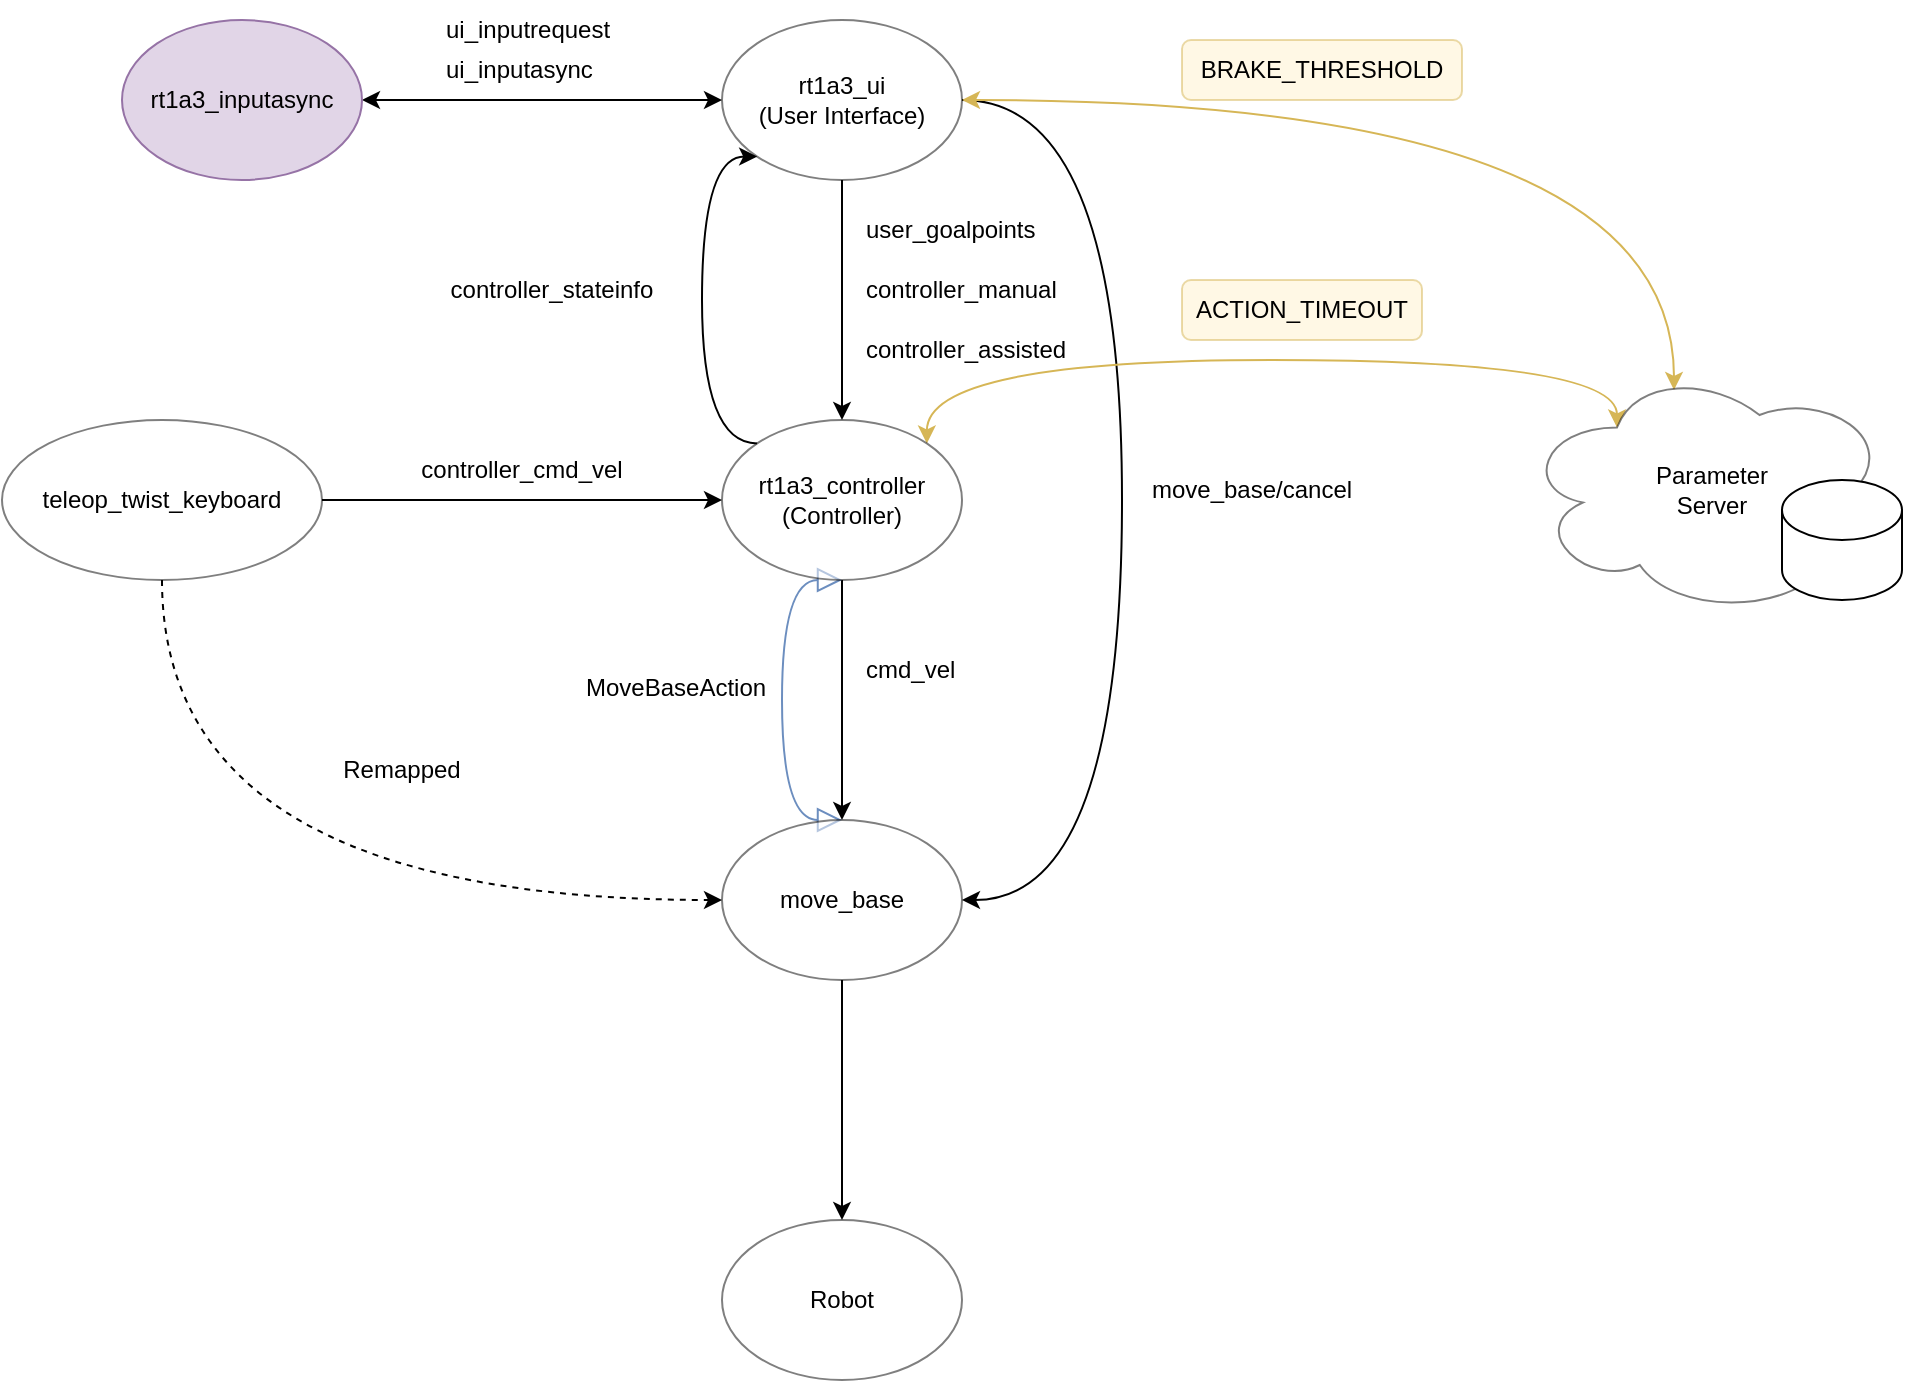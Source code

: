 <mxfile version="16.1.0" type="google"><diagram id="6a731a19-8d31-9384-78a2-239565b7b9f0" name="Page-1"><mxGraphModel dx="1422" dy="777" grid="1" gridSize="10" guides="1" tooltips="1" connect="1" arrows="1" fold="1" page="1" pageScale="1" pageWidth="1169" pageHeight="827" background="none" math="0" shadow="0"><root><mxCell id="0"/><mxCell id="1" parent="0"/><mxCell id="8JHRu3E4TBIOJol_tskV-1795" style="edgeStyle=orthogonalEdgeStyle;curved=1;orthogonalLoop=1;jettySize=auto;html=1;exitX=0.5;exitY=1;exitDx=0;exitDy=0;entryX=0.5;entryY=0;entryDx=0;entryDy=0;" parent="1" source="8JHRu3E4TBIOJol_tskV-1779" target="8JHRu3E4TBIOJol_tskV-1780" edge="1"><mxGeometry relative="1" as="geometry"/></mxCell><mxCell id="8JHRu3E4TBIOJol_tskV-1803" style="edgeStyle=orthogonalEdgeStyle;curved=1;orthogonalLoop=1;jettySize=auto;html=1;exitX=1;exitY=0.5;exitDx=0;exitDy=0;entryX=1;entryY=0.5;entryDx=0;entryDy=0;" parent="1" source="8JHRu3E4TBIOJol_tskV-1779" target="8JHRu3E4TBIOJol_tskV-1782" edge="1"><mxGeometry relative="1" as="geometry"><Array as="points"><mxPoint x="720" y="120"/><mxPoint x="720" y="520"/></Array></mxGeometry></mxCell><mxCell id="8JHRu3E4TBIOJol_tskV-1823" style="edgeStyle=orthogonalEdgeStyle;curved=1;orthogonalLoop=1;jettySize=auto;html=1;exitX=1;exitY=0.5;exitDx=0;exitDy=0;shadow=0;startArrow=classic;startFill=1;endArrow=classic;endFill=1;startSize=6;endSize=6;entryX=0.4;entryY=0.1;entryDx=0;entryDy=0;entryPerimeter=0;fillColor=#fff2cc;strokeColor=#d6b656;" parent="1" source="8JHRu3E4TBIOJol_tskV-1779" target="8JHRu3E4TBIOJol_tskV-1809" edge="1"><mxGeometry relative="1" as="geometry"/></mxCell><mxCell id="df7p-9UHIYRGRNs_hWRB-2" style="edgeStyle=orthogonalEdgeStyle;rounded=0;orthogonalLoop=1;jettySize=auto;html=1;exitX=0;exitY=0.5;exitDx=0;exitDy=0;entryX=1;entryY=0.5;entryDx=0;entryDy=0;startArrow=classic;startFill=1;" edge="1" parent="1" source="8JHRu3E4TBIOJol_tskV-1779" target="df7p-9UHIYRGRNs_hWRB-1"><mxGeometry relative="1" as="geometry"/></mxCell><mxCell id="8JHRu3E4TBIOJol_tskV-1779" value="rt1a3_ui&lt;br&gt;(User Interface)" style="ellipse;whiteSpace=wrap;html=1;opacity=50;" parent="1" vertex="1"><mxGeometry x="520" y="80" width="120" height="80" as="geometry"/></mxCell><mxCell id="8JHRu3E4TBIOJol_tskV-1797" style="edgeStyle=orthogonalEdgeStyle;curved=1;orthogonalLoop=1;jettySize=auto;html=1;exitX=0;exitY=0;exitDx=0;exitDy=0;entryX=0;entryY=1;entryDx=0;entryDy=0;" parent="1" source="8JHRu3E4TBIOJol_tskV-1780" target="8JHRu3E4TBIOJol_tskV-1779" edge="1"><mxGeometry relative="1" as="geometry"><Array as="points"><mxPoint x="510" y="292"/><mxPoint x="510" y="148"/></Array></mxGeometry></mxCell><mxCell id="8JHRu3E4TBIOJol_tskV-1807" style="edgeStyle=orthogonalEdgeStyle;curved=1;orthogonalLoop=1;jettySize=auto;html=1;exitX=0.5;exitY=1;exitDx=0;exitDy=0;entryX=0.5;entryY=0;entryDx=0;entryDy=0;" parent="1" source="8JHRu3E4TBIOJol_tskV-1780" target="8JHRu3E4TBIOJol_tskV-1782" edge="1"><mxGeometry relative="1" as="geometry"/></mxCell><mxCell id="8JHRu3E4TBIOJol_tskV-1820" style="edgeStyle=orthogonalEdgeStyle;curved=1;orthogonalLoop=1;jettySize=auto;html=1;exitX=0.5;exitY=1;exitDx=0;exitDy=0;entryX=0.5;entryY=0;entryDx=0;entryDy=0;startArrow=block;startFill=0;startSize=10;endSize=10;shadow=0;endArrow=block;endFill=0;fillColor=#dae8fc;strokeColor=#6c8ebf;" parent="1" source="8JHRu3E4TBIOJol_tskV-1780" target="8JHRu3E4TBIOJol_tskV-1782" edge="1"><mxGeometry relative="1" as="geometry"><Array as="points"><mxPoint x="550" y="360"/><mxPoint x="550" y="480"/></Array></mxGeometry></mxCell><mxCell id="8JHRu3E4TBIOJol_tskV-1825" style="edgeStyle=orthogonalEdgeStyle;curved=1;orthogonalLoop=1;jettySize=auto;html=1;exitX=1;exitY=0;exitDx=0;exitDy=0;entryX=0.25;entryY=0.25;entryDx=0;entryDy=0;entryPerimeter=0;shadow=0;startArrow=classic;startFill=1;endArrow=classic;endFill=1;startSize=6;endSize=6;fillColor=#fff2cc;strokeColor=#d6b656;" parent="1" source="8JHRu3E4TBIOJol_tskV-1780" target="8JHRu3E4TBIOJol_tskV-1809" edge="1"><mxGeometry relative="1" as="geometry"><Array as="points"><mxPoint x="622" y="250"/><mxPoint x="968" y="250"/></Array></mxGeometry></mxCell><mxCell id="8JHRu3E4TBIOJol_tskV-1780" value="rt1a3_controller&lt;br&gt;(Controller)" style="ellipse;whiteSpace=wrap;html=1;opacity=50;" parent="1" vertex="1"><mxGeometry x="520" y="280" width="120" height="80" as="geometry"/></mxCell><mxCell id="8JHRu3E4TBIOJol_tskV-1785" style="edgeStyle=orthogonalEdgeStyle;rounded=0;orthogonalLoop=1;jettySize=auto;html=1;exitX=1;exitY=0.5;exitDx=0;exitDy=0;" parent="1" source="8JHRu3E4TBIOJol_tskV-1781" target="8JHRu3E4TBIOJol_tskV-1780" edge="1"><mxGeometry relative="1" as="geometry"/></mxCell><mxCell id="8JHRu3E4TBIOJol_tskV-1789" style="edgeStyle=orthogonalEdgeStyle;curved=1;orthogonalLoop=1;jettySize=auto;html=1;exitX=0.5;exitY=1;exitDx=0;exitDy=0;entryX=0;entryY=0.5;entryDx=0;entryDy=0;dashed=1;" parent="1" source="8JHRu3E4TBIOJol_tskV-1781" target="8JHRu3E4TBIOJol_tskV-1782" edge="1"><mxGeometry relative="1" as="geometry"/></mxCell><mxCell id="8JHRu3E4TBIOJol_tskV-1781" value="teleop_twist_keyboard" style="ellipse;whiteSpace=wrap;html=1;opacity=50;" parent="1" vertex="1"><mxGeometry x="160" y="280" width="160" height="80" as="geometry"/></mxCell><mxCell id="8JHRu3E4TBIOJol_tskV-1812" style="edgeStyle=orthogonalEdgeStyle;curved=1;orthogonalLoop=1;jettySize=auto;html=1;exitX=0.5;exitY=1;exitDx=0;exitDy=0;" parent="1" source="8JHRu3E4TBIOJol_tskV-1782" target="8JHRu3E4TBIOJol_tskV-1783" edge="1"><mxGeometry relative="1" as="geometry"/></mxCell><mxCell id="8JHRu3E4TBIOJol_tskV-1782" value="move_base" style="ellipse;whiteSpace=wrap;html=1;opacity=50;shadow=0;" parent="1" vertex="1"><mxGeometry x="520" y="480" width="120" height="80" as="geometry"/></mxCell><mxCell id="8JHRu3E4TBIOJol_tskV-1783" value="Robot" style="ellipse;whiteSpace=wrap;html=1;opacity=50;" parent="1" vertex="1"><mxGeometry x="520" y="680" width="120" height="80" as="geometry"/></mxCell><mxCell id="8JHRu3E4TBIOJol_tskV-1790" value="" style="shape=image;html=1;verticalAlign=top;verticalLabelPosition=bottom;labelBackgroundColor=#ffffff;imageAspect=0;aspect=fixed;image=https://cdn3.iconfinder.com/data/icons/flat-actions-icons-9/792/Close_Icon-128.png" parent="1" vertex="1"><mxGeometry x="300" y="460" width="50" height="50" as="geometry"/></mxCell><mxCell id="8JHRu3E4TBIOJol_tskV-1791" value="Remapped&lt;br&gt;" style="text;html=1;strokeColor=none;fillColor=none;align=center;verticalAlign=middle;whiteSpace=wrap;rounded=0;" parent="1" vertex="1"><mxGeometry x="330" y="440" width="60" height="30" as="geometry"/></mxCell><mxCell id="8JHRu3E4TBIOJol_tskV-1792" value="controller_cmd_vel" style="text;html=1;strokeColor=none;fillColor=none;align=center;verticalAlign=middle;whiteSpace=wrap;rounded=0;" parent="1" vertex="1"><mxGeometry x="330" y="290" width="180" height="30" as="geometry"/></mxCell><mxCell id="8JHRu3E4TBIOJol_tskV-1798" value="user_goalpoints" style="text;html=1;strokeColor=none;fillColor=none;align=left;verticalAlign=middle;whiteSpace=wrap;rounded=0;" parent="1" vertex="1"><mxGeometry x="590" y="170" width="125" height="30" as="geometry"/></mxCell><mxCell id="8JHRu3E4TBIOJol_tskV-1799" value="controller_manual" style="text;html=1;strokeColor=none;fillColor=none;align=left;verticalAlign=middle;whiteSpace=wrap;rounded=0;" parent="1" vertex="1"><mxGeometry x="590" y="200" width="125" height="30" as="geometry"/></mxCell><mxCell id="8JHRu3E4TBIOJol_tskV-1800" value="controller_assisted" style="text;html=1;strokeColor=none;fillColor=none;align=left;verticalAlign=middle;whiteSpace=wrap;rounded=0;" parent="1" vertex="1"><mxGeometry x="590" y="230" width="125" height="30" as="geometry"/></mxCell><mxCell id="8JHRu3E4TBIOJol_tskV-1801" value="controller_stateinfo" style="text;html=1;strokeColor=none;fillColor=none;align=center;verticalAlign=middle;whiteSpace=wrap;rounded=0;" parent="1" vertex="1"><mxGeometry x="360" y="200" width="150" height="30" as="geometry"/></mxCell><mxCell id="8JHRu3E4TBIOJol_tskV-1804" value="move_base/cancel" style="text;html=1;strokeColor=none;fillColor=none;align=center;verticalAlign=middle;whiteSpace=wrap;rounded=0;" parent="1" vertex="1"><mxGeometry x="720" y="300" width="130" height="30" as="geometry"/></mxCell><mxCell id="8JHRu3E4TBIOJol_tskV-1808" value="cmd_vel" style="text;html=1;strokeColor=none;fillColor=none;align=left;verticalAlign=middle;whiteSpace=wrap;rounded=0;" parent="1" vertex="1"><mxGeometry x="590" y="390" width="125" height="30" as="geometry"/></mxCell><mxCell id="8JHRu3E4TBIOJol_tskV-1809" value="Parameter&lt;br&gt;Server" style="ellipse;shape=cloud;whiteSpace=wrap;html=1;opacity=50;" parent="1" vertex="1"><mxGeometry x="920" y="252.5" width="190" height="125" as="geometry"/></mxCell><mxCell id="8JHRu3E4TBIOJol_tskV-1810" value="" style="shape=cylinder3;whiteSpace=wrap;html=1;boundedLbl=1;backgroundOutline=1;size=15;" parent="1" vertex="1"><mxGeometry x="1050" y="310" width="60" height="60" as="geometry"/></mxCell><mxCell id="8JHRu3E4TBIOJol_tskV-1813" value="MoveBaseAction" style="text;html=1;strokeColor=none;fillColor=none;align=left;verticalAlign=middle;whiteSpace=wrap;rounded=0;" parent="1" vertex="1"><mxGeometry x="450" y="399" width="100" height="30" as="geometry"/></mxCell><mxCell id="8JHRu3E4TBIOJol_tskV-1826" value="ACTION_TIMEOUT" style="text;html=1;strokeColor=#d6b656;fillColor=#fff2cc;align=center;verticalAlign=middle;whiteSpace=wrap;rounded=1;shadow=0;opacity=50;" parent="1" vertex="1"><mxGeometry x="750" y="210" width="120" height="30" as="geometry"/></mxCell><mxCell id="8JHRu3E4TBIOJol_tskV-1827" value="BRAKE_THRESHOLD" style="text;html=1;strokeColor=#d6b656;fillColor=#fff2cc;align=center;verticalAlign=middle;whiteSpace=wrap;rounded=1;shadow=0;opacity=50;gradientColor=none;glass=0;" parent="1" vertex="1"><mxGeometry x="750" y="90" width="140" height="30" as="geometry"/></mxCell><mxCell id="df7p-9UHIYRGRNs_hWRB-1" value="rt1a3_inputasync" style="ellipse;whiteSpace=wrap;html=1;shadow=0;fillColor=#e1d5e7;strokeColor=#9673a6;" vertex="1" parent="1"><mxGeometry x="220" y="80" width="120" height="80" as="geometry"/></mxCell><mxCell id="df7p-9UHIYRGRNs_hWRB-3" value="ui_inputasync" style="text;html=1;strokeColor=none;fillColor=none;align=left;verticalAlign=middle;whiteSpace=wrap;rounded=0;" vertex="1" parent="1"><mxGeometry x="380" y="90" width="100" height="30" as="geometry"/></mxCell><mxCell id="df7p-9UHIYRGRNs_hWRB-6" value="ui_inputrequest" style="text;html=1;strokeColor=none;fillColor=none;align=left;verticalAlign=middle;whiteSpace=wrap;rounded=0;" vertex="1" parent="1"><mxGeometry x="380" y="70" width="90" height="30" as="geometry"/></mxCell></root></mxGraphModel></diagram></mxfile>